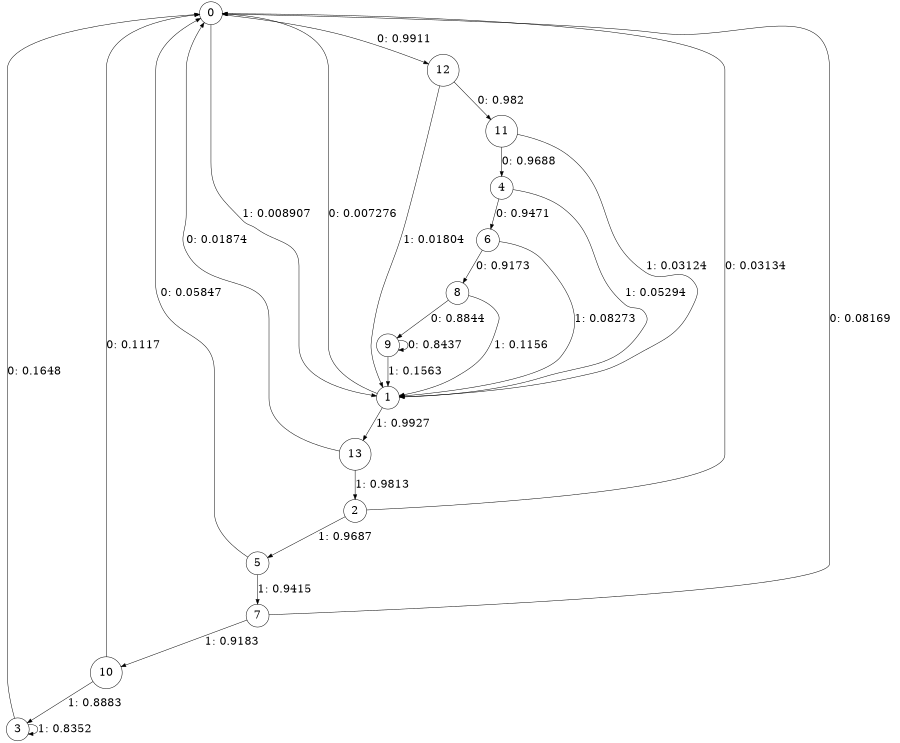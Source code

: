 digraph "ch2source_phase3_L7" {
size = "6,8.5";
ratio = "fill";
node [shape = circle];
node [fontsize = 24];
edge [fontsize = 24];
0 -> 12 [label = "0: 0.9911   "];
0 -> 1 [label = "1: 0.008907  "];
1 -> 0 [label = "0: 0.007276  "];
1 -> 13 [label = "1: 0.9927   "];
2 -> 0 [label = "0: 0.03134  "];
2 -> 5 [label = "1: 0.9687   "];
3 -> 0 [label = "0: 0.1648   "];
3 -> 3 [label = "1: 0.8352   "];
4 -> 6 [label = "0: 0.9471   "];
4 -> 1 [label = "1: 0.05294  "];
5 -> 0 [label = "0: 0.05847  "];
5 -> 7 [label = "1: 0.9415   "];
6 -> 8 [label = "0: 0.9173   "];
6 -> 1 [label = "1: 0.08273  "];
7 -> 0 [label = "0: 0.08169  "];
7 -> 10 [label = "1: 0.9183   "];
8 -> 9 [label = "0: 0.8844   "];
8 -> 1 [label = "1: 0.1156   "];
9 -> 9 [label = "0: 0.8437   "];
9 -> 1 [label = "1: 0.1563   "];
10 -> 0 [label = "0: 0.1117   "];
10 -> 3 [label = "1: 0.8883   "];
11 -> 4 [label = "0: 0.9688   "];
11 -> 1 [label = "1: 0.03124  "];
12 -> 11 [label = "0: 0.982    "];
12 -> 1 [label = "1: 0.01804  "];
13 -> 0 [label = "0: 0.01874  "];
13 -> 2 [label = "1: 0.9813   "];
}